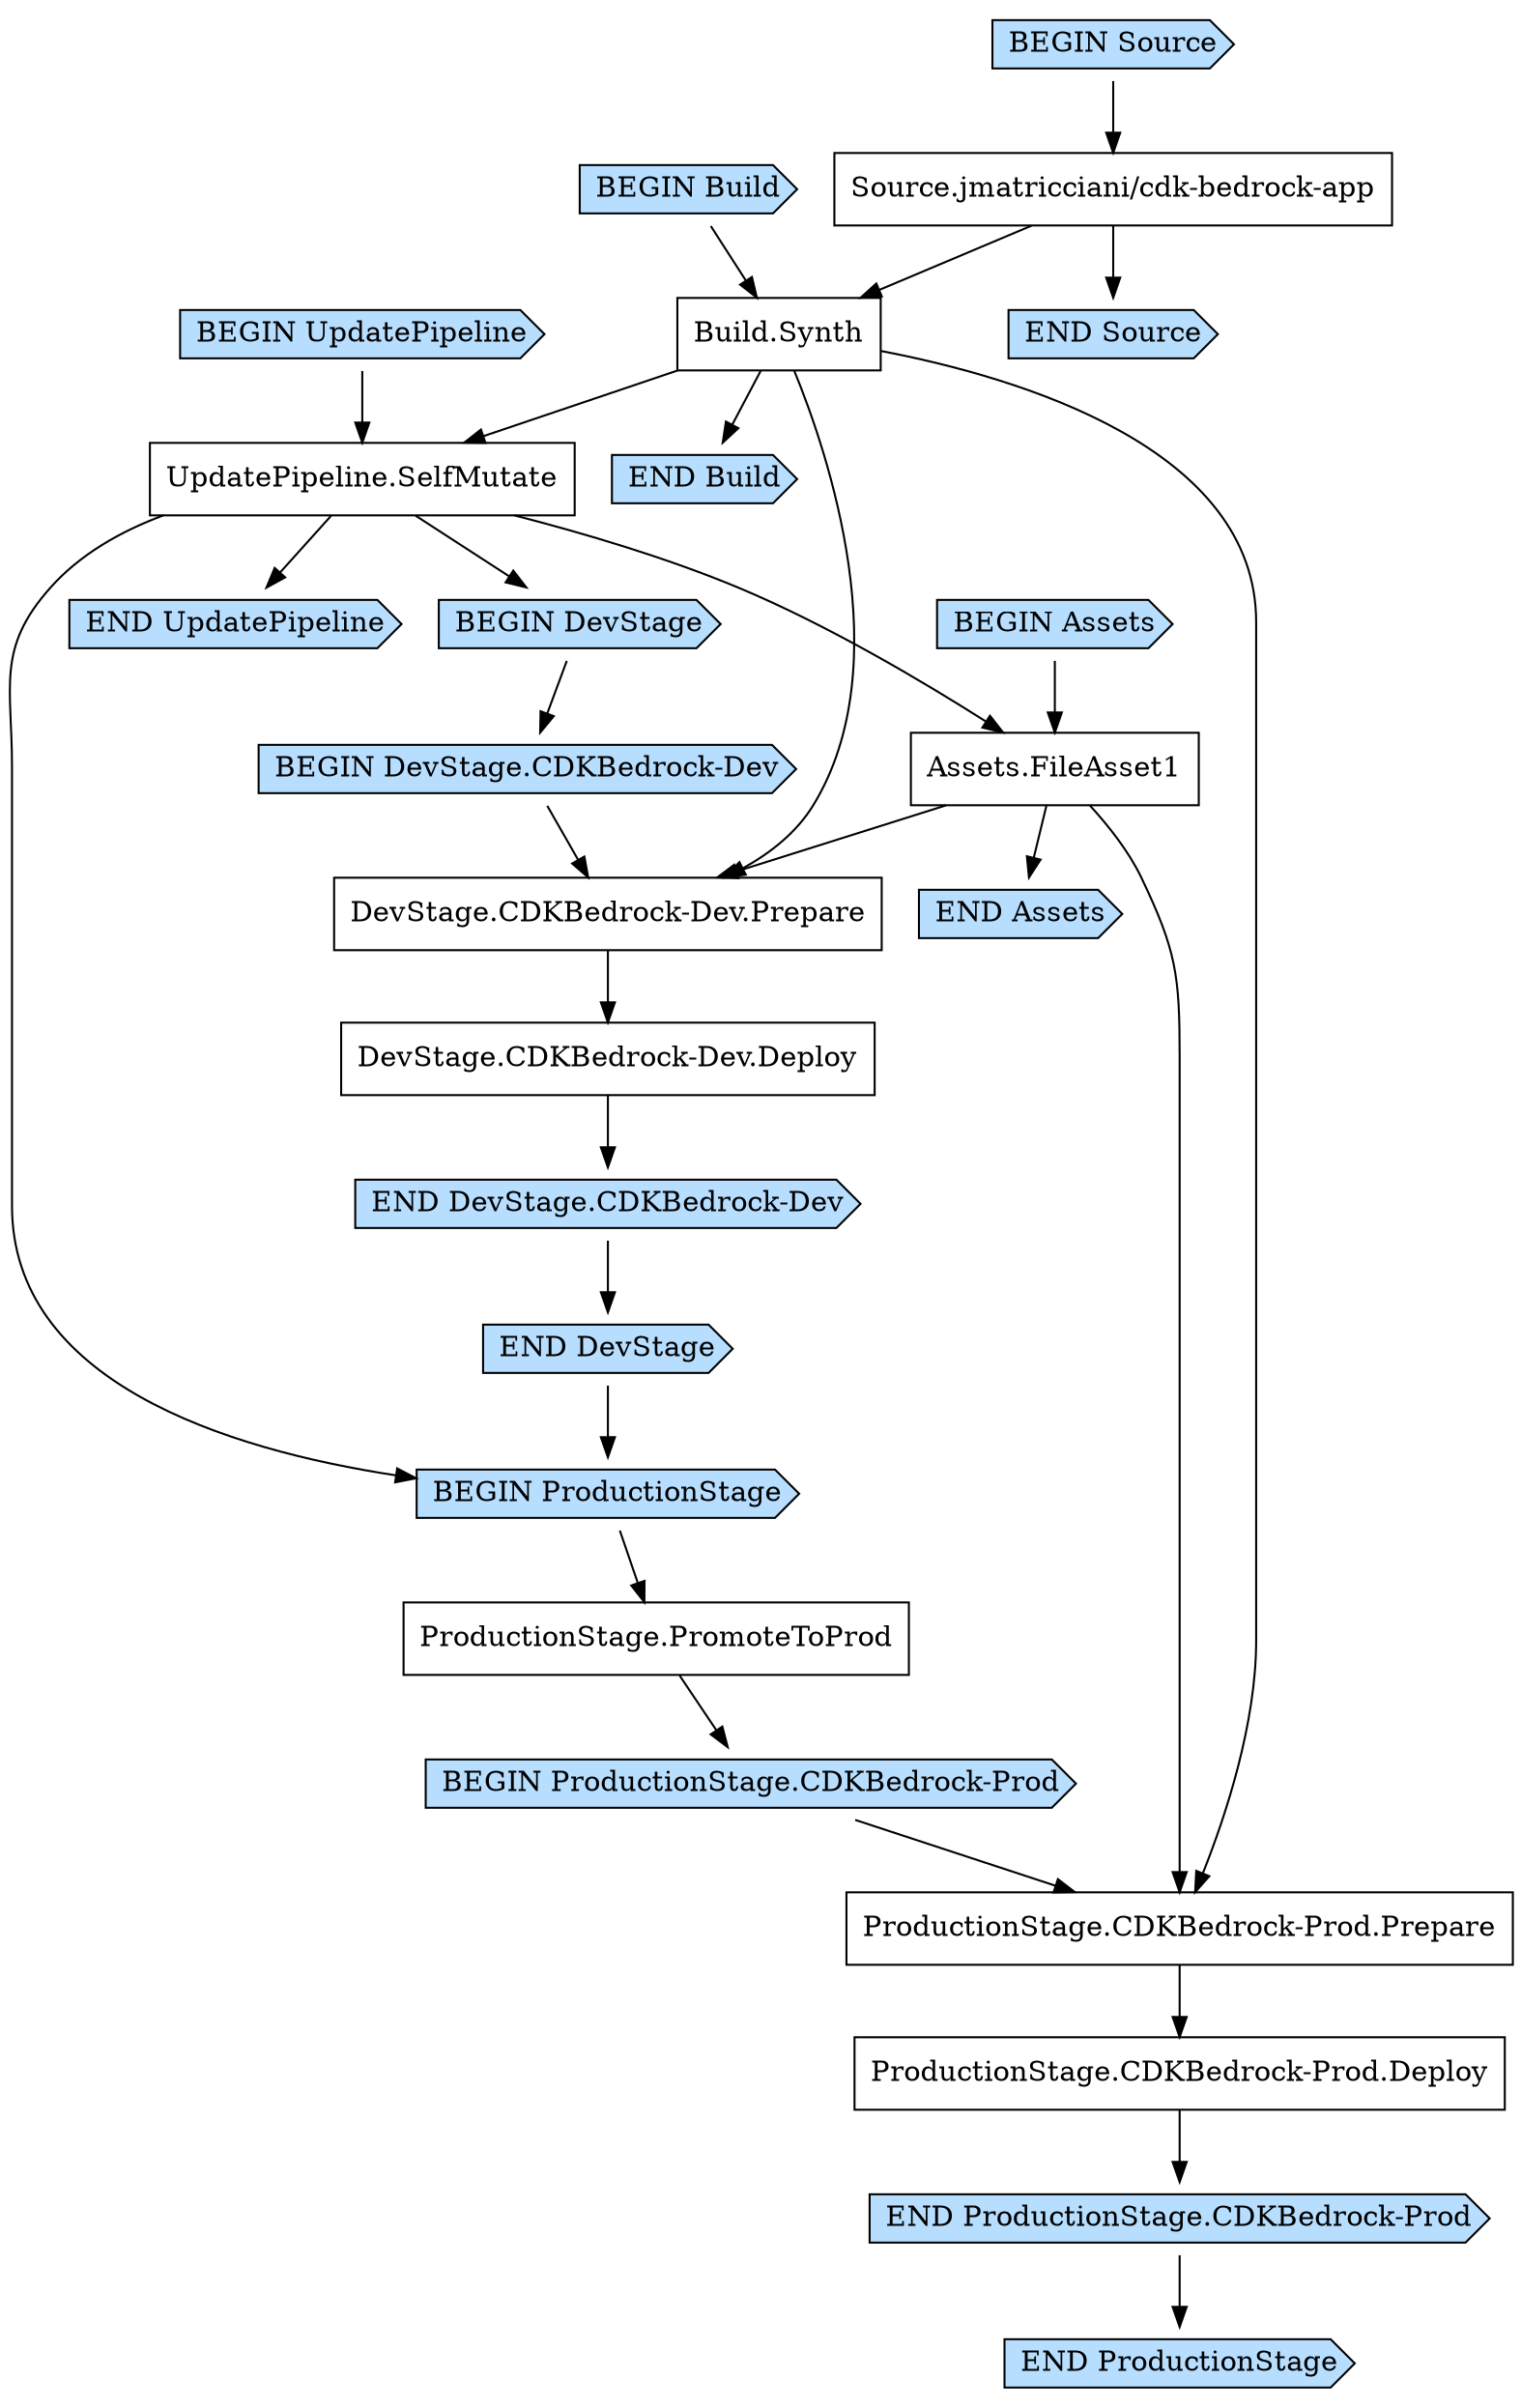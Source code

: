 digraph G {
  # Arrows represent an "unlocks" relationship (opposite of dependency). So chosen
  # because the layout looks more natural that way.
  # To represent subgraph dependencies, subgraphs are represented by BEGIN/END nodes.
  # To render: `dot -Tsvg CdkBedrockAppStackCdkCodePipeline361D1A03.dot > graph.svg`, open in a browser.
  node [shape="box"];
"BEGIN Build" [shape="cds", style="filled", fillcolor="#b7deff"];
"END Build" [shape="cds", style="filled", fillcolor="#b7deff"];
"Build.Synth";
"Source.jmatricciani/cdk-bedrock-app" -> "Build.Synth";
"BEGIN Build" -> "Build.Synth";
"Build.Synth" -> "END Build";
"BEGIN UpdatePipeline" [shape="cds", style="filled", fillcolor="#b7deff"];
"END UpdatePipeline" [shape="cds", style="filled", fillcolor="#b7deff"];
"UpdatePipeline.SelfMutate";
"Build.Synth" -> "UpdatePipeline.SelfMutate";
"BEGIN UpdatePipeline" -> "UpdatePipeline.SelfMutate";
"UpdatePipeline.SelfMutate" -> "END UpdatePipeline";
"BEGIN Assets" [shape="cds", style="filled", fillcolor="#b7deff"];
"END Assets" [shape="cds", style="filled", fillcolor="#b7deff"];
"Assets.FileAsset1";
"UpdatePipeline.SelfMutate" -> "Assets.FileAsset1";
"BEGIN Assets" -> "Assets.FileAsset1";
"Assets.FileAsset1" -> "END Assets";
"BEGIN DevStage" [shape="cds", style="filled", fillcolor="#b7deff"];
"END DevStage" [shape="cds", style="filled", fillcolor="#b7deff"];
"UpdatePipeline.SelfMutate" -> "BEGIN DevStage";
"BEGIN DevStage.CDKBedrock-Dev" [shape="cds", style="filled", fillcolor="#b7deff"];
"END DevStage.CDKBedrock-Dev" [shape="cds", style="filled", fillcolor="#b7deff"];
"DevStage.CDKBedrock-Dev.Deploy";
"DevStage.CDKBedrock-Dev.Prepare" -> "DevStage.CDKBedrock-Dev.Deploy";
"DevStage.CDKBedrock-Dev.Prepare";
"Build.Synth" -> "DevStage.CDKBedrock-Dev.Prepare";
"Assets.FileAsset1" -> "DevStage.CDKBedrock-Dev.Prepare";
"BEGIN DevStage.CDKBedrock-Dev" -> "DevStage.CDKBedrock-Dev.Prepare";
"DevStage.CDKBedrock-Dev.Deploy" -> "END DevStage.CDKBedrock-Dev";
"BEGIN DevStage" -> "BEGIN DevStage.CDKBedrock-Dev";
"END DevStage.CDKBedrock-Dev" -> "END DevStage";
"BEGIN ProductionStage" [shape="cds", style="filled", fillcolor="#b7deff"];
"END ProductionStage" [shape="cds", style="filled", fillcolor="#b7deff"];
"UpdatePipeline.SelfMutate" -> "BEGIN ProductionStage";
"END DevStage" -> "BEGIN ProductionStage";
"BEGIN ProductionStage.CDKBedrock-Prod" [shape="cds", style="filled", fillcolor="#b7deff"];
"END ProductionStage.CDKBedrock-Prod" [shape="cds", style="filled", fillcolor="#b7deff"];
"ProductionStage.PromoteToProd" -> "BEGIN ProductionStage.CDKBedrock-Prod";
"ProductionStage.CDKBedrock-Prod.Deploy";
"ProductionStage.CDKBedrock-Prod.Prepare" -> "ProductionStage.CDKBedrock-Prod.Deploy";
"ProductionStage.CDKBedrock-Prod.Prepare";
"Build.Synth" -> "ProductionStage.CDKBedrock-Prod.Prepare";
"Assets.FileAsset1" -> "ProductionStage.CDKBedrock-Prod.Prepare";
"BEGIN ProductionStage.CDKBedrock-Prod" -> "ProductionStage.CDKBedrock-Prod.Prepare";
"ProductionStage.CDKBedrock-Prod.Deploy" -> "END ProductionStage.CDKBedrock-Prod";
"ProductionStage.PromoteToProd";
"BEGIN ProductionStage" -> "ProductionStage.PromoteToProd";
"END ProductionStage.CDKBedrock-Prod" -> "END ProductionStage";
"BEGIN Source" [shape="cds", style="filled", fillcolor="#b7deff"];
"END Source" [shape="cds", style="filled", fillcolor="#b7deff"];
"Source.jmatricciani/cdk-bedrock-app";
"BEGIN Source" -> "Source.jmatricciani/cdk-bedrock-app";
"Source.jmatricciani/cdk-bedrock-app" -> "END Source";
}